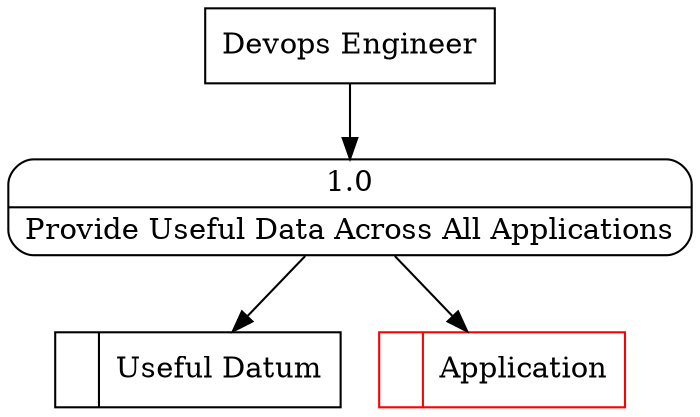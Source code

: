 digraph dfd2{ 
node[shape=record]
200 [label="<f0>  |<f1> Useful Datum " ];
201 [label="<f0>  |<f1> Application " color=red];
202 [label="Devops Engineer" shape=box];
203 [label="{<f0> 1.0|<f1> Provide Useful Data Across All Applications }" shape=Mrecord];
202 -> 203
203 -> 200
203 -> 201
}